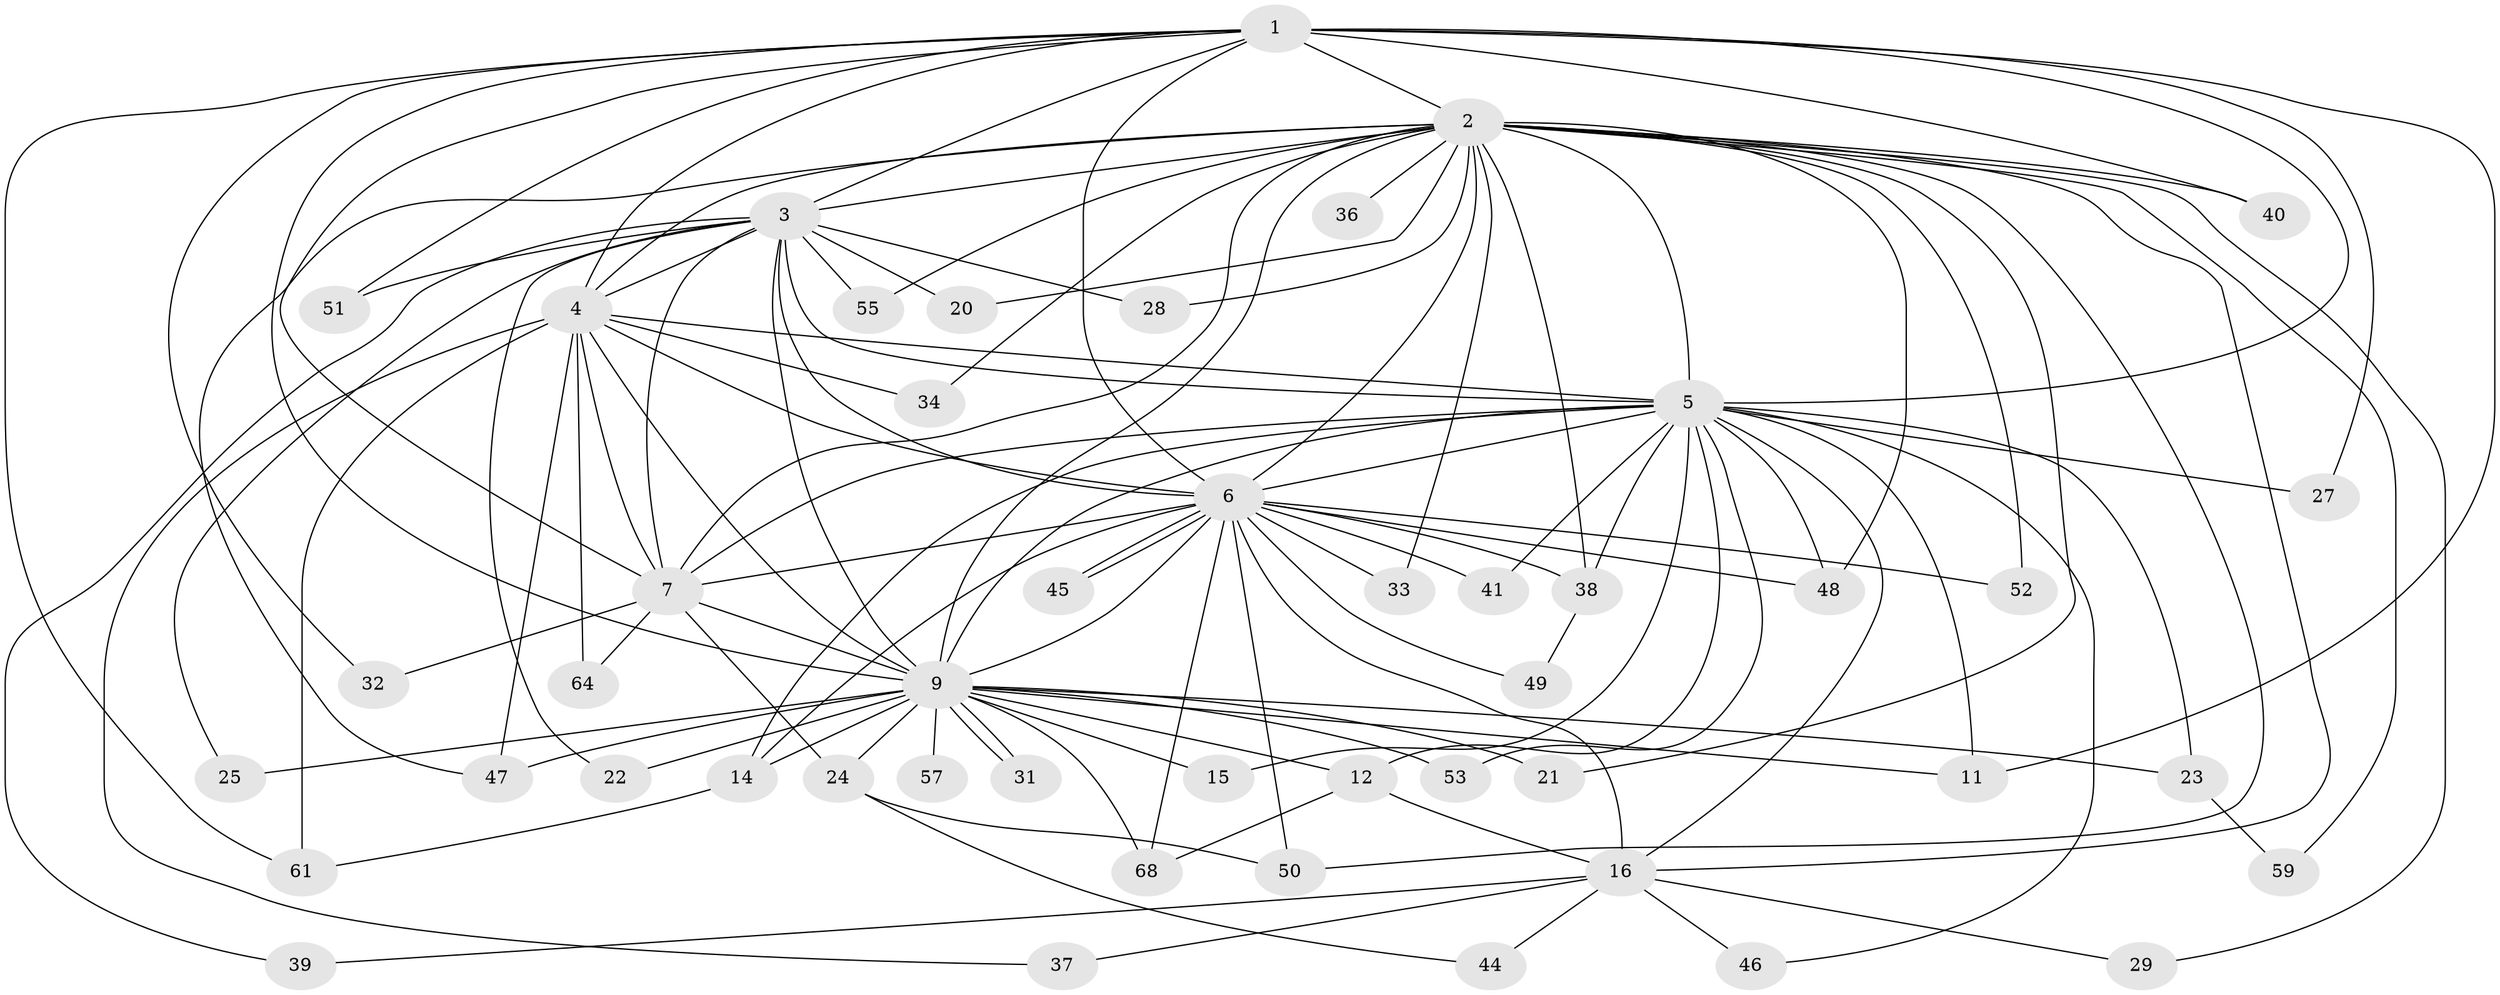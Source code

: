 // original degree distribution, {16: 0.028985507246376812, 18: 0.028985507246376812, 17: 0.014492753623188406, 15: 0.014492753623188406, 23: 0.014492753623188406, 13: 0.014492753623188406, 25: 0.014492753623188406, 19: 0.014492753623188406, 3: 0.2608695652173913, 2: 0.5507246376811594, 8: 0.014492753623188406, 4: 0.028985507246376812}
// Generated by graph-tools (version 1.1) at 2025/41/03/06/25 10:41:34]
// undirected, 48 vertices, 116 edges
graph export_dot {
graph [start="1"]
  node [color=gray90,style=filled];
  1 [super="+62"];
  2 [super="+10"];
  3 [super="+13"];
  4 [super="+54"];
  5 [super="+8"];
  6 [super="+17"];
  7 [super="+18"];
  9 [super="+30"];
  11 [super="+56"];
  12 [super="+35"];
  14 [super="+43"];
  15;
  16 [super="+19"];
  20;
  21 [super="+42"];
  22;
  23 [super="+26"];
  24 [super="+63"];
  25;
  27;
  28;
  29;
  31;
  32;
  33;
  34;
  36;
  37;
  38 [super="+60"];
  39;
  40;
  41;
  44;
  45;
  46;
  47 [super="+66"];
  48 [super="+67"];
  49;
  50;
  51;
  52;
  53 [super="+58"];
  55;
  57;
  59;
  61 [super="+65"];
  64;
  68 [super="+69"];
  1 -- 2 [weight=2];
  1 -- 3;
  1 -- 4;
  1 -- 5 [weight=3];
  1 -- 6;
  1 -- 7;
  1 -- 9;
  1 -- 11;
  1 -- 27;
  1 -- 32;
  1 -- 40;
  1 -- 51;
  1 -- 61;
  2 -- 3 [weight=3];
  2 -- 4 [weight=2];
  2 -- 5 [weight=4];
  2 -- 6 [weight=2];
  2 -- 7 [weight=2];
  2 -- 9 [weight=2];
  2 -- 29;
  2 -- 36 [weight=2];
  2 -- 38;
  2 -- 40;
  2 -- 47;
  2 -- 50;
  2 -- 59;
  2 -- 33;
  2 -- 34;
  2 -- 16;
  2 -- 48;
  2 -- 20;
  2 -- 21 [weight=2];
  2 -- 52;
  2 -- 55;
  2 -- 28;
  3 -- 4;
  3 -- 5 [weight=2];
  3 -- 6 [weight=2];
  3 -- 7;
  3 -- 9;
  3 -- 20;
  3 -- 22;
  3 -- 25;
  3 -- 28;
  3 -- 51;
  3 -- 55;
  3 -- 39;
  4 -- 5 [weight=2];
  4 -- 6;
  4 -- 7;
  4 -- 9;
  4 -- 34;
  4 -- 37;
  4 -- 47;
  4 -- 61;
  4 -- 64;
  5 -- 6 [weight=2];
  5 -- 7 [weight=2];
  5 -- 9 [weight=2];
  5 -- 14;
  5 -- 15;
  5 -- 16;
  5 -- 23 [weight=2];
  5 -- 12;
  5 -- 27;
  5 -- 41;
  5 -- 46;
  5 -- 53 [weight=2];
  5 -- 11;
  5 -- 38;
  5 -- 48;
  6 -- 7 [weight=2];
  6 -- 9;
  6 -- 33;
  6 -- 38;
  6 -- 41;
  6 -- 45;
  6 -- 45;
  6 -- 48;
  6 -- 49;
  6 -- 50;
  6 -- 52;
  6 -- 68;
  6 -- 16;
  6 -- 14;
  7 -- 9;
  7 -- 24;
  7 -- 32;
  7 -- 64;
  9 -- 11;
  9 -- 12;
  9 -- 14;
  9 -- 15;
  9 -- 21;
  9 -- 22;
  9 -- 24;
  9 -- 25 [weight=2];
  9 -- 31;
  9 -- 31;
  9 -- 53;
  9 -- 57 [weight=2];
  9 -- 68;
  9 -- 47;
  9 -- 23;
  12 -- 16;
  12 -- 68;
  14 -- 61;
  16 -- 29;
  16 -- 37;
  16 -- 39;
  16 -- 46;
  16 -- 44;
  23 -- 59;
  24 -- 44;
  24 -- 50;
  38 -- 49;
}
